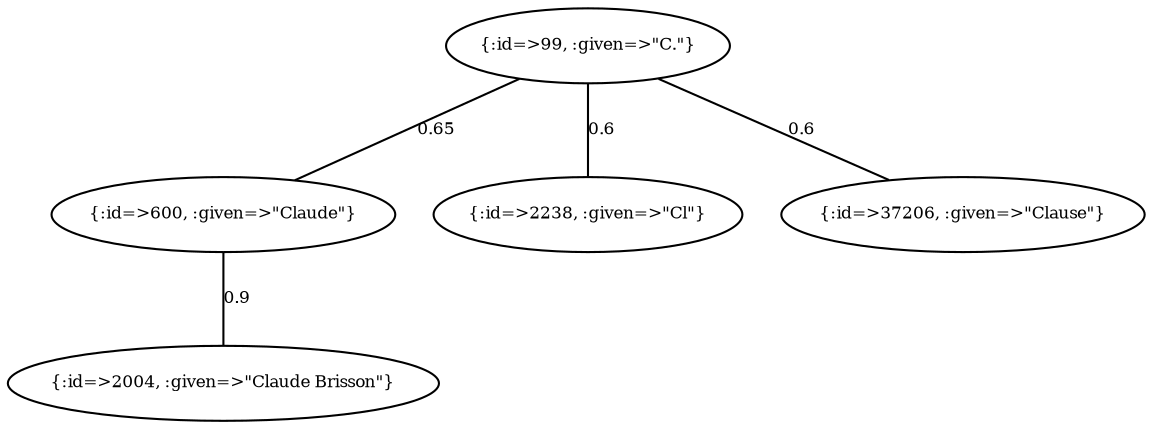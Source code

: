 graph Collector__WeightedGraph {
    "{:id=>99, :given=>\"C.\"}" [
        fontsize = 8,
        label = "{:id=>99, :given=>\"C.\"}"
    ]

    "{:id=>600, :given=>\"Claude\"}" [
        fontsize = 8,
        label = "{:id=>600, :given=>\"Claude\"}"
    ]

    "{:id=>2004, :given=>\"Claude Brisson\"}" [
        fontsize = 8,
        label = "{:id=>2004, :given=>\"Claude Brisson\"}"
    ]

    "{:id=>2238, :given=>\"Cl\"}" [
        fontsize = 8,
        label = "{:id=>2238, :given=>\"Cl\"}"
    ]

    "{:id=>37206, :given=>\"Clause\"}" [
        fontsize = 8,
        label = "{:id=>37206, :given=>\"Clause\"}"
    ]

    "{:id=>99, :given=>\"C.\"}" -- "{:id=>600, :given=>\"Claude\"}" [
        fontsize = 8,
        label = 0.65
    ]

    "{:id=>99, :given=>\"C.\"}" -- "{:id=>2238, :given=>\"Cl\"}" [
        fontsize = 8,
        label = 0.6
    ]

    "{:id=>99, :given=>\"C.\"}" -- "{:id=>37206, :given=>\"Clause\"}" [
        fontsize = 8,
        label = 0.6
    ]

    "{:id=>600, :given=>\"Claude\"}" -- "{:id=>2004, :given=>\"Claude Brisson\"}" [
        fontsize = 8,
        label = 0.9
    ]
}
